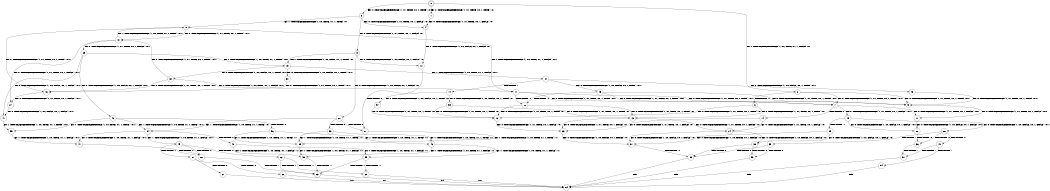 digraph BCG {
size = "7, 10.5";
center = TRUE;
node [shape = circle];
0 [peripheries = 2];
0 -> 1 [label = "EX !0 !ATOMIC_EXCH_BRANCH (1, +1, TRUE, +0, 1, TRUE) !:0:"];
0 -> 2 [label = "EX !1 !ATOMIC_EXCH_BRANCH (1, +0, TRUE, +1, 1, FALSE) !:0:"];
0 -> 3 [label = "EX !0 !ATOMIC_EXCH_BRANCH (1, +1, TRUE, +0, 1, TRUE) !:0:"];
1 -> 4 [label = "EX !0 !ATOMIC_EXCH_BRANCH (1, +1, TRUE, +0, 1, FALSE) !:0:"];
2 -> 5 [label = "EX !0 !ATOMIC_EXCH_BRANCH (1, +1, TRUE, +0, 1, TRUE) !:0:1:"];
2 -> 6 [label = "TERMINATE !1"];
2 -> 7 [label = "EX !0 !ATOMIC_EXCH_BRANCH (1, +1, TRUE, +0, 1, TRUE) !:0:1:"];
3 -> 4 [label = "EX !0 !ATOMIC_EXCH_BRANCH (1, +1, TRUE, +0, 1, FALSE) !:0:"];
3 -> 8 [label = "EX !1 !ATOMIC_EXCH_BRANCH (1, +0, TRUE, +1, 1, TRUE) !:0:"];
3 -> 9 [label = "EX !0 !ATOMIC_EXCH_BRANCH (1, +1, TRUE, +0, 1, FALSE) !:0:"];
4 -> 10 [label = "EX !0 !ATOMIC_EXCH_BRANCH (1, +0, FALSE, +0, 1, FALSE) !:0:"];
5 -> 11 [label = "EX !0 !ATOMIC_EXCH_BRANCH (1, +1, TRUE, +0, 1, FALSE) !:0:1:"];
6 -> 12 [label = "EX !0 !ATOMIC_EXCH_BRANCH (1, +1, TRUE, +0, 1, TRUE) !:0:"];
6 -> 13 [label = "EX !0 !ATOMIC_EXCH_BRANCH (1, +1, TRUE, +0, 1, TRUE) !:0:"];
7 -> 11 [label = "EX !0 !ATOMIC_EXCH_BRANCH (1, +1, TRUE, +0, 1, FALSE) !:0:1:"];
7 -> 14 [label = "TERMINATE !1"];
7 -> 15 [label = "EX !0 !ATOMIC_EXCH_BRANCH (1, +1, TRUE, +0, 1, FALSE) !:0:1:"];
8 -> 16 [label = "EX !0 !ATOMIC_EXCH_BRANCH (1, +1, TRUE, +0, 1, TRUE) !:0:1:"];
8 -> 17 [label = "EX !1 !ATOMIC_EXCH_BRANCH (1, +0, TRUE, +1, 1, FALSE) !:0:1:"];
8 -> 18 [label = "EX !0 !ATOMIC_EXCH_BRANCH (1, +1, TRUE, +0, 1, TRUE) !:0:1:"];
9 -> 10 [label = "EX !0 !ATOMIC_EXCH_BRANCH (1, +0, FALSE, +0, 1, FALSE) !:0:"];
9 -> 19 [label = "EX !1 !ATOMIC_EXCH_BRANCH (1, +0, TRUE, +1, 1, TRUE) !:0:"];
9 -> 20 [label = "EX !0 !ATOMIC_EXCH_BRANCH (1, +0, FALSE, +0, 1, FALSE) !:0:"];
10 -> 21 [label = "TERMINATE !0"];
11 -> 22 [label = "EX !0 !ATOMIC_EXCH_BRANCH (1, +0, FALSE, +0, 1, FALSE) !:0:1:"];
12 -> 23 [label = "EX !0 !ATOMIC_EXCH_BRANCH (1, +1, TRUE, +0, 1, FALSE) !:0:"];
13 -> 23 [label = "EX !0 !ATOMIC_EXCH_BRANCH (1, +1, TRUE, +0, 1, FALSE) !:0:"];
13 -> 24 [label = "EX !0 !ATOMIC_EXCH_BRANCH (1, +1, TRUE, +0, 1, FALSE) !:0:"];
14 -> 23 [label = "EX !0 !ATOMIC_EXCH_BRANCH (1, +1, TRUE, +0, 1, FALSE) !:0:"];
14 -> 24 [label = "EX !0 !ATOMIC_EXCH_BRANCH (1, +1, TRUE, +0, 1, FALSE) !:0:"];
15 -> 22 [label = "EX !0 !ATOMIC_EXCH_BRANCH (1, +0, FALSE, +0, 1, FALSE) !:0:1:"];
15 -> 25 [label = "TERMINATE !1"];
15 -> 26 [label = "EX !0 !ATOMIC_EXCH_BRANCH (1, +0, FALSE, +0, 1, FALSE) !:0:1:"];
16 -> 27 [label = "EX !0 !ATOMIC_EXCH_BRANCH (1, +1, TRUE, +0, 1, FALSE) !:0:1:"];
17 -> 5 [label = "EX !0 !ATOMIC_EXCH_BRANCH (1, +1, TRUE, +0, 1, TRUE) !:0:1:"];
17 -> 28 [label = "TERMINATE !1"];
17 -> 7 [label = "EX !0 !ATOMIC_EXCH_BRANCH (1, +1, TRUE, +0, 1, TRUE) !:0:1:"];
18 -> 27 [label = "EX !0 !ATOMIC_EXCH_BRANCH (1, +1, TRUE, +0, 1, FALSE) !:0:1:"];
18 -> 8 [label = "EX !1 !ATOMIC_EXCH_BRANCH (1, +0, TRUE, +1, 1, TRUE) !:0:1:"];
18 -> 29 [label = "EX !0 !ATOMIC_EXCH_BRANCH (1, +1, TRUE, +0, 1, FALSE) !:0:1:"];
19 -> 30 [label = "EX !0 !ATOMIC_EXCH_BRANCH (1, +0, FALSE, +0, 1, TRUE) !:0:1:"];
19 -> 31 [label = "EX !1 !ATOMIC_EXCH_BRANCH (1, +0, TRUE, +1, 1, FALSE) !:0:1:"];
19 -> 32 [label = "EX !0 !ATOMIC_EXCH_BRANCH (1, +0, FALSE, +0, 1, TRUE) !:0:1:"];
20 -> 21 [label = "TERMINATE !0"];
20 -> 33 [label = "TERMINATE !0"];
20 -> 34 [label = "EX !1 !ATOMIC_EXCH_BRANCH (1, +0, TRUE, +1, 1, TRUE) !:0:"];
21 -> 35 [label = "EX !1 !ATOMIC_EXCH_BRANCH (1, +0, TRUE, +1, 1, TRUE) !:1:"];
22 -> 36 [label = "TERMINATE !0"];
23 -> 37 [label = "EX !0 !ATOMIC_EXCH_BRANCH (1, +0, FALSE, +0, 1, FALSE) !:0:"];
24 -> 37 [label = "EX !0 !ATOMIC_EXCH_BRANCH (1, +0, FALSE, +0, 1, FALSE) !:0:"];
24 -> 38 [label = "EX !0 !ATOMIC_EXCH_BRANCH (1, +0, FALSE, +0, 1, FALSE) !:0:"];
25 -> 37 [label = "EX !0 !ATOMIC_EXCH_BRANCH (1, +0, FALSE, +0, 1, FALSE) !:0:"];
25 -> 38 [label = "EX !0 !ATOMIC_EXCH_BRANCH (1, +0, FALSE, +0, 1, FALSE) !:0:"];
26 -> 36 [label = "TERMINATE !0"];
26 -> 39 [label = "TERMINATE !1"];
26 -> 40 [label = "TERMINATE !0"];
27 -> 41 [label = "EX !0 !ATOMIC_EXCH_BRANCH (1, +0, FALSE, +0, 1, FALSE) !:0:1:"];
28 -> 12 [label = "EX !0 !ATOMIC_EXCH_BRANCH (1, +1, TRUE, +0, 1, TRUE) !:0:"];
28 -> 13 [label = "EX !0 !ATOMIC_EXCH_BRANCH (1, +1, TRUE, +0, 1, TRUE) !:0:"];
29 -> 41 [label = "EX !0 !ATOMIC_EXCH_BRANCH (1, +0, FALSE, +0, 1, FALSE) !:0:1:"];
29 -> 19 [label = "EX !1 !ATOMIC_EXCH_BRANCH (1, +0, TRUE, +1, 1, TRUE) !:0:1:"];
29 -> 42 [label = "EX !0 !ATOMIC_EXCH_BRANCH (1, +0, FALSE, +0, 1, FALSE) !:0:1:"];
30 -> 16 [label = "EX !0 !ATOMIC_EXCH_BRANCH (1, +1, TRUE, +0, 1, TRUE) !:0:1:"];
31 -> 43 [label = "EX !0 !ATOMIC_EXCH_BRANCH (1, +0, FALSE, +0, 1, TRUE) !:0:1:"];
31 -> 44 [label = "TERMINATE !1"];
31 -> 45 [label = "EX !0 !ATOMIC_EXCH_BRANCH (1, +0, FALSE, +0, 1, TRUE) !:0:1:"];
32 -> 16 [label = "EX !0 !ATOMIC_EXCH_BRANCH (1, +1, TRUE, +0, 1, TRUE) !:0:1:"];
32 -> 17 [label = "EX !1 !ATOMIC_EXCH_BRANCH (1, +0, TRUE, +1, 1, FALSE) !:0:1:"];
32 -> 18 [label = "EX !0 !ATOMIC_EXCH_BRANCH (1, +1, TRUE, +0, 1, TRUE) !:0:1:"];
33 -> 35 [label = "EX !1 !ATOMIC_EXCH_BRANCH (1, +0, TRUE, +1, 1, TRUE) !:1:"];
33 -> 46 [label = "EX !1 !ATOMIC_EXCH_BRANCH (1, +0, TRUE, +1, 1, TRUE) !:1:"];
34 -> 47 [label = "EX !1 !ATOMIC_EXCH_BRANCH (1, +0, TRUE, +1, 1, FALSE) !:0:1:"];
34 -> 48 [label = "TERMINATE !0"];
34 -> 49 [label = "EX !1 !ATOMIC_EXCH_BRANCH (1, +0, TRUE, +1, 1, FALSE) !:0:1:"];
35 -> 50 [label = "EX !1 !ATOMIC_EXCH_BRANCH (1, +0, TRUE, +1, 1, FALSE) !:1:"];
36 -> 51 [label = "TERMINATE !1"];
37 -> 52 [label = "TERMINATE !0"];
38 -> 52 [label = "TERMINATE !0"];
38 -> 53 [label = "TERMINATE !0"];
39 -> 52 [label = "TERMINATE !0"];
39 -> 53 [label = "TERMINATE !0"];
40 -> 51 [label = "TERMINATE !1"];
40 -> 54 [label = "TERMINATE !1"];
41 -> 55 [label = "EX !1 !ATOMIC_EXCH_BRANCH (1, +0, TRUE, +1, 1, TRUE) !:0:1:"];
42 -> 55 [label = "EX !1 !ATOMIC_EXCH_BRANCH (1, +0, TRUE, +1, 1, TRUE) !:0:1:"];
42 -> 56 [label = "TERMINATE !0"];
42 -> 34 [label = "EX !1 !ATOMIC_EXCH_BRANCH (1, +0, TRUE, +1, 1, TRUE) !:0:1:"];
43 -> 5 [label = "EX !0 !ATOMIC_EXCH_BRANCH (1, +1, TRUE, +0, 1, TRUE) !:0:1:"];
44 -> 57 [label = "EX !0 !ATOMIC_EXCH_BRANCH (1, +0, FALSE, +0, 1, TRUE) !:0:"];
44 -> 58 [label = "EX !0 !ATOMIC_EXCH_BRANCH (1, +0, FALSE, +0, 1, TRUE) !:0:"];
45 -> 5 [label = "EX !0 !ATOMIC_EXCH_BRANCH (1, +1, TRUE, +0, 1, TRUE) !:0:1:"];
45 -> 28 [label = "TERMINATE !1"];
45 -> 7 [label = "EX !0 !ATOMIC_EXCH_BRANCH (1, +1, TRUE, +0, 1, TRUE) !:0:1:"];
46 -> 50 [label = "EX !1 !ATOMIC_EXCH_BRANCH (1, +0, TRUE, +1, 1, FALSE) !:1:"];
46 -> 59 [label = "EX !1 !ATOMIC_EXCH_BRANCH (1, +0, TRUE, +1, 1, FALSE) !:1:"];
47 -> 60 [label = "TERMINATE !0"];
48 -> 50 [label = "EX !1 !ATOMIC_EXCH_BRANCH (1, +0, TRUE, +1, 1, FALSE) !:1:"];
48 -> 59 [label = "EX !1 !ATOMIC_EXCH_BRANCH (1, +0, TRUE, +1, 1, FALSE) !:1:"];
49 -> 60 [label = "TERMINATE !0"];
49 -> 61 [label = "TERMINATE !1"];
49 -> 62 [label = "TERMINATE !0"];
50 -> 63 [label = "TERMINATE !1"];
51 -> 64 [label = "exit"];
52 -> 64 [label = "exit"];
53 -> 64 [label = "exit"];
54 -> 64 [label = "exit"];
55 -> 47 [label = "EX !1 !ATOMIC_EXCH_BRANCH (1, +0, TRUE, +1, 1, FALSE) !:0:1:"];
56 -> 35 [label = "EX !1 !ATOMIC_EXCH_BRANCH (1, +0, TRUE, +1, 1, TRUE) !:1:"];
56 -> 46 [label = "EX !1 !ATOMIC_EXCH_BRANCH (1, +0, TRUE, +1, 1, TRUE) !:1:"];
57 -> 12 [label = "EX !0 !ATOMIC_EXCH_BRANCH (1, +1, TRUE, +0, 1, TRUE) !:0:"];
58 -> 12 [label = "EX !0 !ATOMIC_EXCH_BRANCH (1, +1, TRUE, +0, 1, TRUE) !:0:"];
58 -> 13 [label = "EX !0 !ATOMIC_EXCH_BRANCH (1, +1, TRUE, +0, 1, TRUE) !:0:"];
59 -> 63 [label = "TERMINATE !1"];
59 -> 65 [label = "TERMINATE !1"];
60 -> 63 [label = "TERMINATE !1"];
61 -> 66 [label = "TERMINATE !0"];
61 -> 67 [label = "TERMINATE !0"];
62 -> 63 [label = "TERMINATE !1"];
62 -> 65 [label = "TERMINATE !1"];
63 -> 64 [label = "exit"];
65 -> 64 [label = "exit"];
66 -> 64 [label = "exit"];
67 -> 64 [label = "exit"];
}

